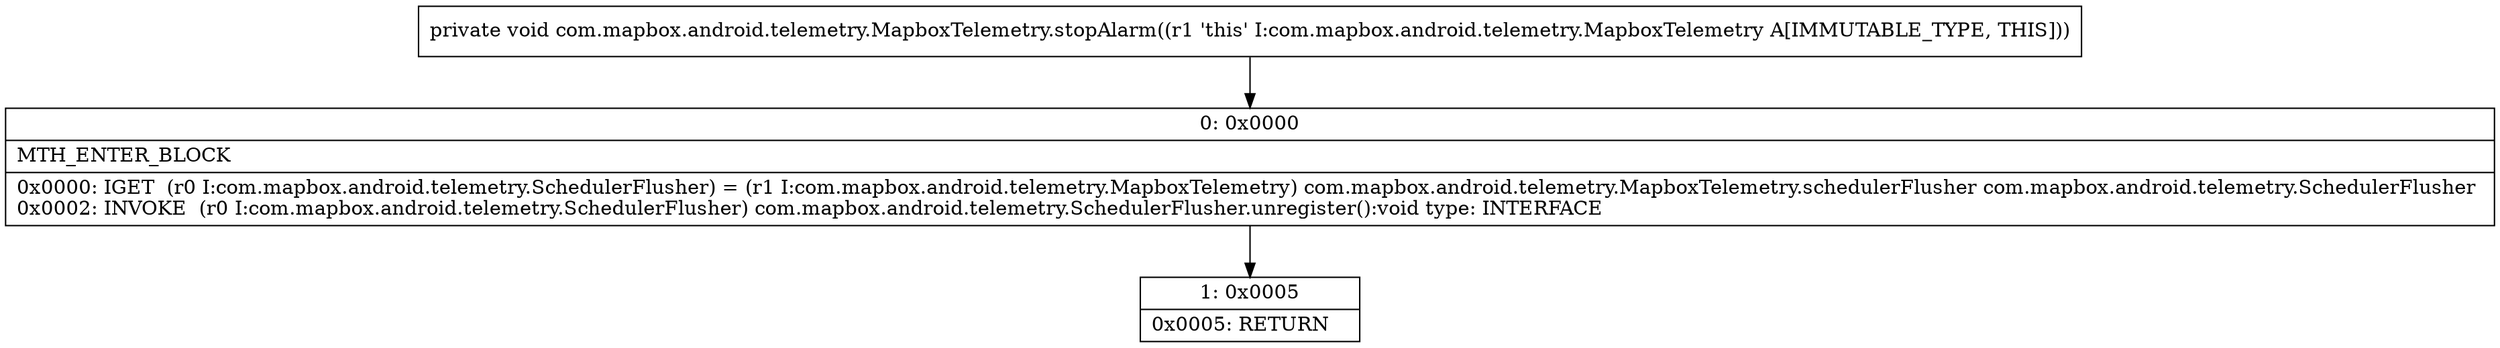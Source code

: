 digraph "CFG forcom.mapbox.android.telemetry.MapboxTelemetry.stopAlarm()V" {
Node_0 [shape=record,label="{0\:\ 0x0000|MTH_ENTER_BLOCK\l|0x0000: IGET  (r0 I:com.mapbox.android.telemetry.SchedulerFlusher) = (r1 I:com.mapbox.android.telemetry.MapboxTelemetry) com.mapbox.android.telemetry.MapboxTelemetry.schedulerFlusher com.mapbox.android.telemetry.SchedulerFlusher \l0x0002: INVOKE  (r0 I:com.mapbox.android.telemetry.SchedulerFlusher) com.mapbox.android.telemetry.SchedulerFlusher.unregister():void type: INTERFACE \l}"];
Node_1 [shape=record,label="{1\:\ 0x0005|0x0005: RETURN   \l}"];
MethodNode[shape=record,label="{private void com.mapbox.android.telemetry.MapboxTelemetry.stopAlarm((r1 'this' I:com.mapbox.android.telemetry.MapboxTelemetry A[IMMUTABLE_TYPE, THIS])) }"];
MethodNode -> Node_0;
Node_0 -> Node_1;
}

